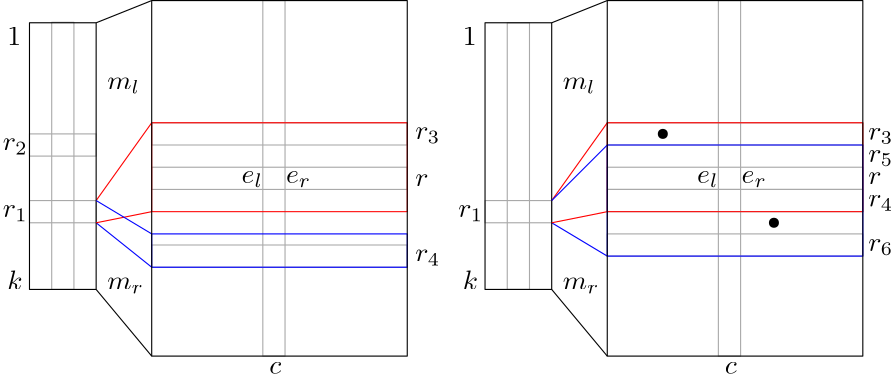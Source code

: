 <?xml version="1.0"?>
<!DOCTYPE ipe SYSTEM "ipe.dtd">
<ipe version="70005" creator="Ipe 7.1.4">
<info created="D:20170219162531" modified="D:20170503002240"/>
<ipestyle name="basic">
<symbol name="arrow/arc(spx)">
<path stroke="sym-stroke" fill="sym-stroke" pen="sym-pen">
0 0 m
-1 0.333 l
-1 -0.333 l
h
</path>
</symbol>
<symbol name="arrow/farc(spx)">
<path stroke="sym-stroke" fill="white" pen="sym-pen">
0 0 m
-1 0.333 l
-1 -0.333 l
h
</path>
</symbol>
<symbol name="mark/circle(sx)" transformations="translations">
<path fill="sym-stroke">
0.6 0 0 0.6 0 0 e
0.4 0 0 0.4 0 0 e
</path>
</symbol>
<symbol name="mark/disk(sx)" transformations="translations">
<path fill="sym-stroke">
0.6 0 0 0.6 0 0 e
</path>
</symbol>
<symbol name="mark/fdisk(sfx)" transformations="translations">
<group>
<path fill="sym-fill">
0.5 0 0 0.5 0 0 e
</path>
<path fill="sym-stroke" fillrule="eofill">
0.6 0 0 0.6 0 0 e
0.4 0 0 0.4 0 0 e
</path>
</group>
</symbol>
<symbol name="mark/box(sx)" transformations="translations">
<path fill="sym-stroke" fillrule="eofill">
-0.6 -0.6 m
0.6 -0.6 l
0.6 0.6 l
-0.6 0.6 l
h
-0.4 -0.4 m
0.4 -0.4 l
0.4 0.4 l
-0.4 0.4 l
h
</path>
</symbol>
<symbol name="mark/square(sx)" transformations="translations">
<path fill="sym-stroke">
-0.6 -0.6 m
0.6 -0.6 l
0.6 0.6 l
-0.6 0.6 l
h
</path>
</symbol>
<symbol name="mark/fsquare(sfx)" transformations="translations">
<group>
<path fill="sym-fill">
-0.5 -0.5 m
0.5 -0.5 l
0.5 0.5 l
-0.5 0.5 l
h
</path>
<path fill="sym-stroke" fillrule="eofill">
-0.6 -0.6 m
0.6 -0.6 l
0.6 0.6 l
-0.6 0.6 l
h
-0.4 -0.4 m
0.4 -0.4 l
0.4 0.4 l
-0.4 0.4 l
h
</path>
</group>
</symbol>
<symbol name="mark/cross(sx)" transformations="translations">
<group>
<path fill="sym-stroke">
-0.43 -0.57 m
0.57 0.43 l
0.43 0.57 l
-0.57 -0.43 l
h
</path>
<path fill="sym-stroke">
-0.43 0.57 m
0.57 -0.43 l
0.43 -0.57 l
-0.57 0.43 l
h
</path>
</group>
</symbol>
<symbol name="arrow/fnormal(spx)">
<path stroke="sym-stroke" fill="white" pen="sym-pen">
0 0 m
-1 0.333 l
-1 -0.333 l
h
</path>
</symbol>
<symbol name="arrow/pointed(spx)">
<path stroke="sym-stroke" fill="sym-stroke" pen="sym-pen">
0 0 m
-1 0.333 l
-0.8 0 l
-1 -0.333 l
h
</path>
</symbol>
<symbol name="arrow/fpointed(spx)">
<path stroke="sym-stroke" fill="white" pen="sym-pen">
0 0 m
-1 0.333 l
-0.8 0 l
-1 -0.333 l
h
</path>
</symbol>
<symbol name="arrow/linear(spx)">
<path stroke="sym-stroke" pen="sym-pen">
-1 0.333 m
0 0 l
-1 -0.333 l
</path>
</symbol>
<symbol name="arrow/fdouble(spx)">
<path stroke="sym-stroke" fill="white" pen="sym-pen">
0 0 m
-1 0.333 l
-1 -0.333 l
h
-1 0 m
-2 0.333 l
-2 -0.333 l
h
</path>
</symbol>
<symbol name="arrow/double(spx)">
<path stroke="sym-stroke" fill="sym-stroke" pen="sym-pen">
0 0 m
-1 0.333 l
-1 -0.333 l
h
-1 0 m
-2 0.333 l
-2 -0.333 l
h
</path>
</symbol>
<symbol name="arrow/ptarc(spx)">
<path stroke="sym-stroke" fill="sym-stroke" pen="sym-pen">
0 0 m
-1 0.333 l
-0.8 0 l
-1 -0.333 l
h
</path>
</symbol>
<symbol name="arrow/fptarc(spx)">
<path stroke="sym-stroke" fill="white" pen="sym-pen">
0 0 m
-1 0.333 l
-0.8 0 l
-1 -0.333 l
h
</path>
</symbol>
<pen name="heavier" value="0.8"/>
<pen name="fat" value="1.2"/>
<pen name="ultrafat" value="2"/>
<symbolsize name="large" value="5"/>
<symbolsize name="small" value="2"/>
<symbolsize name="tiny" value="1.1"/>
<arrowsize name="large" value="10"/>
<arrowsize name="small" value="5"/>
<arrowsize name="tiny" value="3"/>
<color name="red" value="1 0 0"/>
<color name="green" value="0 1 0"/>
<color name="blue" value="0 0 1"/>
<color name="yellow" value="1 1 0"/>
<color name="orange" value="1 0.647 0"/>
<color name="gold" value="1 0.843 0"/>
<color name="purple" value="0.627 0.125 0.941"/>
<color name="gray" value="0.745"/>
<color name="brown" value="0.647 0.165 0.165"/>
<color name="navy" value="0 0 0.502"/>
<color name="pink" value="1 0.753 0.796"/>
<color name="seagreen" value="0.18 0.545 0.341"/>
<color name="turquoise" value="0.251 0.878 0.816"/>
<color name="violet" value="0.933 0.51 0.933"/>
<color name="darkblue" value="0 0 0.545"/>
<color name="darkcyan" value="0 0.545 0.545"/>
<color name="darkgray" value="0.663"/>
<color name="darkgreen" value="0 0.392 0"/>
<color name="darkmagenta" value="0.545 0 0.545"/>
<color name="darkorange" value="1 0.549 0"/>
<color name="darkred" value="0.545 0 0"/>
<color name="lightblue" value="0.678 0.847 0.902"/>
<color name="lightcyan" value="0.878 1 1"/>
<color name="lightgray" value="0.827"/>
<color name="lightgreen" value="0.565 0.933 0.565"/>
<color name="lightyellow" value="1 1 0.878"/>
<dashstyle name="dashed" value="[4] 0"/>
<dashstyle name="dotted" value="[1 3] 0"/>
<dashstyle name="dash dotted" value="[4 2 1 2] 0"/>
<dashstyle name="dash dot dotted" value="[4 2 1 2 1 2] 0"/>
<textsize name="large" value="\large"/>
<textsize name="small" value="\small"/>
<textsize name="tiny" value="\tiny"/>
<textsize name="Large" value="\Large"/>
<textsize name="LARGE" value="\LARGE"/>
<textsize name="huge" value="\huge"/>
<textsize name="Huge" value="\Huge"/>
<textsize name="footnote" value="\footnotesize"/>
<textstyle name="center" begin="\begin{center}" end="\end{center}"/>
<textstyle name="itemize" begin="\begin{itemize}" end="\end{itemize}"/>
<textstyle name="item" begin="\begin{itemize}\item{}" end="\end{itemize}"/>
<gridsize name="4 pts" value="4"/>
<gridsize name="8 pts (~3 mm)" value="8"/>
<gridsize name="16 pts (~6 mm)" value="16"/>
<gridsize name="32 pts (~12 mm)" value="32"/>
<gridsize name="10 pts (~3.5 mm)" value="10"/>
<gridsize name="20 pts (~7 mm)" value="20"/>
<gridsize name="14 pts (~5 mm)" value="14"/>
<gridsize name="28 pts (~10 mm)" value="28"/>
<gridsize name="56 pts (~20 mm)" value="56"/>
<anglesize name="90 deg" value="90"/>
<anglesize name="60 deg" value="60"/>
<anglesize name="45 deg" value="45"/>
<anglesize name="30 deg" value="30"/>
<anglesize name="22.5 deg" value="22.5"/>
<opacity name="10%" value="0.1"/>
<opacity name="30%" value="0.3"/>
<opacity name="50%" value="0.5"/>
<opacity name="75%" value="0.75"/>
<tiling name="falling" angle="-60" step="4" width="1"/>
<tiling name="rising" angle="30" step="4" width="1"/>
</ipestyle>
<page>
<layer name="alpha"/>
<view layers="alpha" active="alpha"/>
<path layer="alpha" matrix="0.851852 0 0 1 18.963 0" stroke="darkgray">
236 772 m
236 764 l
344 764 l
344 772 l
h
</path>
<path matrix="0.851852 0 0 1 11.7037 0" stroke="darkgray">
52 796 m
52 788 l
160 788 l
160 796 l
h
</path>
<path matrix="0.851852 0 0 1 11.7037 0" stroke="darkgray">
52 752 m
52 744 l
160 744 l
160 752 l
h
</path>
<path matrix="1.5 0 0 1 -12 0" stroke="darkgray">
16 792 m
16 784 l
32 784 l
32 792 l
h
</path>
<path matrix="1.5 0 0 1 -12 0" stroke="darkgray">
16 768 m
16 760 l
32 760 l
32 768 l
h
</path>
<text matrix="1 0 0 1 -4 0" transformations="translations" pos="8 824" stroke="black" type="label" width="4.981" height="6.42" depth="0" valign="baseline">1</text>
<text matrix="1 0 0 1 -4 0" transformations="translations" pos="8 736" stroke="black" type="label" width="5.5" height="6.918" depth="0" valign="baseline">$k$</text>
<text matrix="1 0 0 1 -5.61328 2.0742" transformations="translations" pos="8 784" stroke="black" type="label" width="8.964" height="4.294" depth="1.49" valign="baseline">$r_2$</text>
<text matrix="1 0 0 1 -5.61328 2.0742" transformations="translations" pos="8 760" stroke="black" type="label" width="8.964" height="4.294" depth="1.49" valign="baseline">$r_1$</text>
<path matrix="1 0 0 1 -4 0" stroke="darkgray">
100 840 m
100 712 l
108 712 l
108 840 l
h
</path>
<text matrix="1 0 0 1 -1.6953 1.6133" transformations="translations" pos="100 704" stroke="black" type="label" width="4.311" height="4.289" depth="0" valign="baseline">$c$</text>
<path matrix="0.851852 0 0 1 11.7037 0" stroke="darkgray">
52 780 m
52 772 l
160 772 l
160 780 l
h
</path>
<text matrix="1 0 0 1 -13.1523 1.1523" transformations="translations" pos="164 772" stroke="black" type="label" width="4.771" height="4.289" depth="0" valign="baseline">$r$</text>
<path matrix="1 0 0 1 4 0" stroke="black">
52 792 m
52 792 l
52 792 l
52 792 l
h
</path>
<path matrix="0.851852 0 0 1 11.7037 0" stroke="red">
52 796 m
52 764 l
160 764 l
160 796 l
h
</path>
<path matrix="0.851852 0 0 1 11.7037 0" stroke="blue">
52 756 m
52 744 l
160 744 l
160 756 l
h
</path>
<text matrix="1 0 0 1 -13.1523 2.0742" transformations="translations" pos="164 744" stroke="black" type="label" width="8.964" height="4.294" depth="1.49" valign="baseline">$r_4$</text>
<text matrix="1 0 0 1 -13.1523 2.0742" transformations="translations" pos="164 788" stroke="black" type="label" width="8.964" height="4.294" depth="1.49" valign="baseline">$r_3$</text>
<path matrix="1 0 0 1 4 0" stroke="black">
32 832 m
52 840 l
52 840 l
</path>
<path matrix="1 0 0 1 4 0" stroke="red">
32 768 m
52 796 l
</path>
<path matrix="1 0 0 1 4 0" stroke="blue">
32 760 m
52 744 l
</path>
<path matrix="1 0 0 1 4 0" stroke="black">
32 736 m
52 712 l
</path>
<text matrix="1 0 0 1 0 4" transformations="translations" pos="40 804" stroke="black" type="label" width="11.805" height="4.294" depth="1.49" valign="baseline">$m_l$</text>
<text matrix="1 0 0 1 0 4" transformations="translations" pos="40 732" stroke="black" type="label" width="13.159" height="4.294" depth="1.49" valign="baseline">$m_r$</text>
<path matrix="1 0 0 1.00174 0 -1.27956" stroke="darkgray">
20 832 m
20 736 l
28 736 l
28 832 l
h
</path>
<path matrix="1.5 0 0 1 -12 0" stroke="black">
16 832 m
16 736 l
32 736 l
32 832 l
h
</path>
<path stroke="red">
36 760 m
56 764 l
</path>
<path stroke="blue">
36 768 m
56 756 l
</path>
<path matrix="0.851852 0 0 1 175.704 0" stroke="darkgray">
52 796 m
52 788 l
160 788 l
160 796 l
h
</path>
<path matrix="0.851852 0 0 1 175.704 4" stroke="darkgray">
52 752 m
52 744 l
160 744 l
160 752 l
h
</path>
<path matrix="1.5 0 0 1 152 0" stroke="darkgray">
16 768 m
16 760 l
32 760 l
32 768 l
h
</path>
<text matrix="1 0 0 1 160 0" transformations="translations" pos="8 824" stroke="black" type="label" width="4.981" height="6.42" depth="0" valign="baseline">1</text>
<text matrix="1 0 0 1 160 0" transformations="translations" pos="8 736" stroke="black" type="label" width="5.5" height="6.918" depth="0" valign="baseline">$k$</text>
<text matrix="1 0 0 1 158.387 2.0742" transformations="translations" pos="8 760" stroke="black" type="label" width="8.964" height="4.294" depth="1.49" valign="baseline">$r_1$</text>
<path matrix="1 0 0 1 160 0" stroke="darkgray">
100 840 m
100 712 l
108 712 l
108 840 l
h
</path>
<text matrix="1 0 0 1 162.305 1.6133" transformations="translations" pos="100 704" stroke="black" type="label" width="4.311" height="4.289" depth="0" valign="baseline">$c$</text>
<path matrix="0.851852 0 0 1 175.704 0" stroke="darkgray">
52 780 m
52 772 l
160 772 l
160 780 l
h
</path>
<path matrix="1 0 0 1 168 0" stroke="black">
52 792 m
52 792 l
52 792 l
52 792 l
h
</path>
<path matrix="0.851852 0 0 1 175.704 0" stroke="red">
52 796 m
52 764 l
160 764 l
160 796 l
h
</path>
<path matrix="0.851852 0 0 3.33333 175.704 -1732" stroke="blue">
52 756 m
52 744 l
160 744 l
160 756 l
h
</path>
<path matrix="1 0 0 1 168 0" stroke="black">
32 832 m
52 840 l
52 840 l
</path>
<path matrix="1 0 0 1 168 0" stroke="red">
32 768 m
52 796 l
</path>
<path matrix="1 0 0 0.75 168 190" stroke="blue">
32 760 m
52 744 l
</path>
<path matrix="1 0 0 1 168 0" stroke="black">
32 736 m
52 712 l
</path>
<text matrix="1 0 0 1 164 4" transformations="translations" pos="40 804" stroke="black" type="label" width="11.805" height="4.294" depth="1.49" valign="baseline">$m_l$</text>
<text matrix="1 0 0 1 164 4" transformations="translations" pos="40 732" stroke="black" type="label" width="13.159" height="4.294" depth="1.49" valign="baseline">$m_r$</text>
<path matrix="1 0 0 1 164 0" stroke="darkgray">
20 832 m
20 736 l
28 736 l
28 832 l
h
</path>
<path matrix="1.5 0 0 1 152 0" stroke="black">
16 832 m
16 736 l
32 736 l
32 832 l
h
</path>
<path matrix="1 0 0 1 164 0" stroke="red">
36 760 m
56 764 l
</path>
<path matrix="1 0 0 -1.66667 164 2048" stroke="blue">
36 768 m
56 756 l
</path>
<text matrix="1 0 0 1 -34.0742 1.8437" transformations="translations" pos="348 788" stroke="black" type="label" width="8.964" height="4.294" depth="1.49" valign="baseline">$r_3$</text>
<text matrix="1 0 0 1 -34.0742 1.8437" transformations="translations" pos="348 780" stroke="black" type="label" width="8.964" height="4.294" depth="1.49" valign="baseline">$r_5$</text>
<text matrix="1 0 0 1 -34.0742 1.8437" transformations="translations" pos="348 772" stroke="black" type="label" width="4.771" height="4.289" depth="0" valign="baseline">$r$</text>
<text matrix="1 0 0 1 -34.0742 1.8437" transformations="translations" pos="348 764" stroke="black" type="label" width="8.964" height="4.294" depth="1.49" valign="baseline">$r_4$</text>
<text matrix="1 0 0 1 -34.0742 -2.1563" transformations="translations" pos="348 752" stroke="black" type="label" width="8.964" height="4.294" depth="1.49" valign="baseline">$r_6$</text>
<text matrix="1 0 0 1 -23.6739 14.2829" transformations="translations" pos="112 760" stroke="black" type="label" width="7.697" height="4.294" depth="1.49" valign="baseline">$e_l$</text>
<text matrix="1 0 0 1 -55.6739 14.2829" transformations="translations" pos="160 760" stroke="black" type="label" width="9.051" height="4.294" depth="1.49" valign="baseline">$e_r$</text>
<text matrix="1 0 0 1 140.326 14.2829" transformations="translations" pos="112 760" stroke="black" type="label" width="7.697" height="4.294" depth="1.49" valign="baseline">$e_l$</text>
<text matrix="1 0 0 1 108.326 14.2829" transformations="translations" pos="160 760" stroke="black" type="label" width="9.051" height="4.294" depth="1.49" valign="baseline">$e_r$</text>
<path matrix="0.851852 0 0 1 11.7037 0" stroke="black">
52 840 m
52 712 l
160 712 l
160 840 l
h
</path>
<path matrix="0.851852 0 0 1 175.704 0" stroke="black">
52 840 m
52 712 l
160 712 l
160 840 l
h
</path>
<use name="mark/disk(sx)" pos="240 792" size="normal" stroke="black"/>
<use name="mark/disk(sx)" pos="280 760" size="normal" stroke="black"/>
</page>
</ipe>
